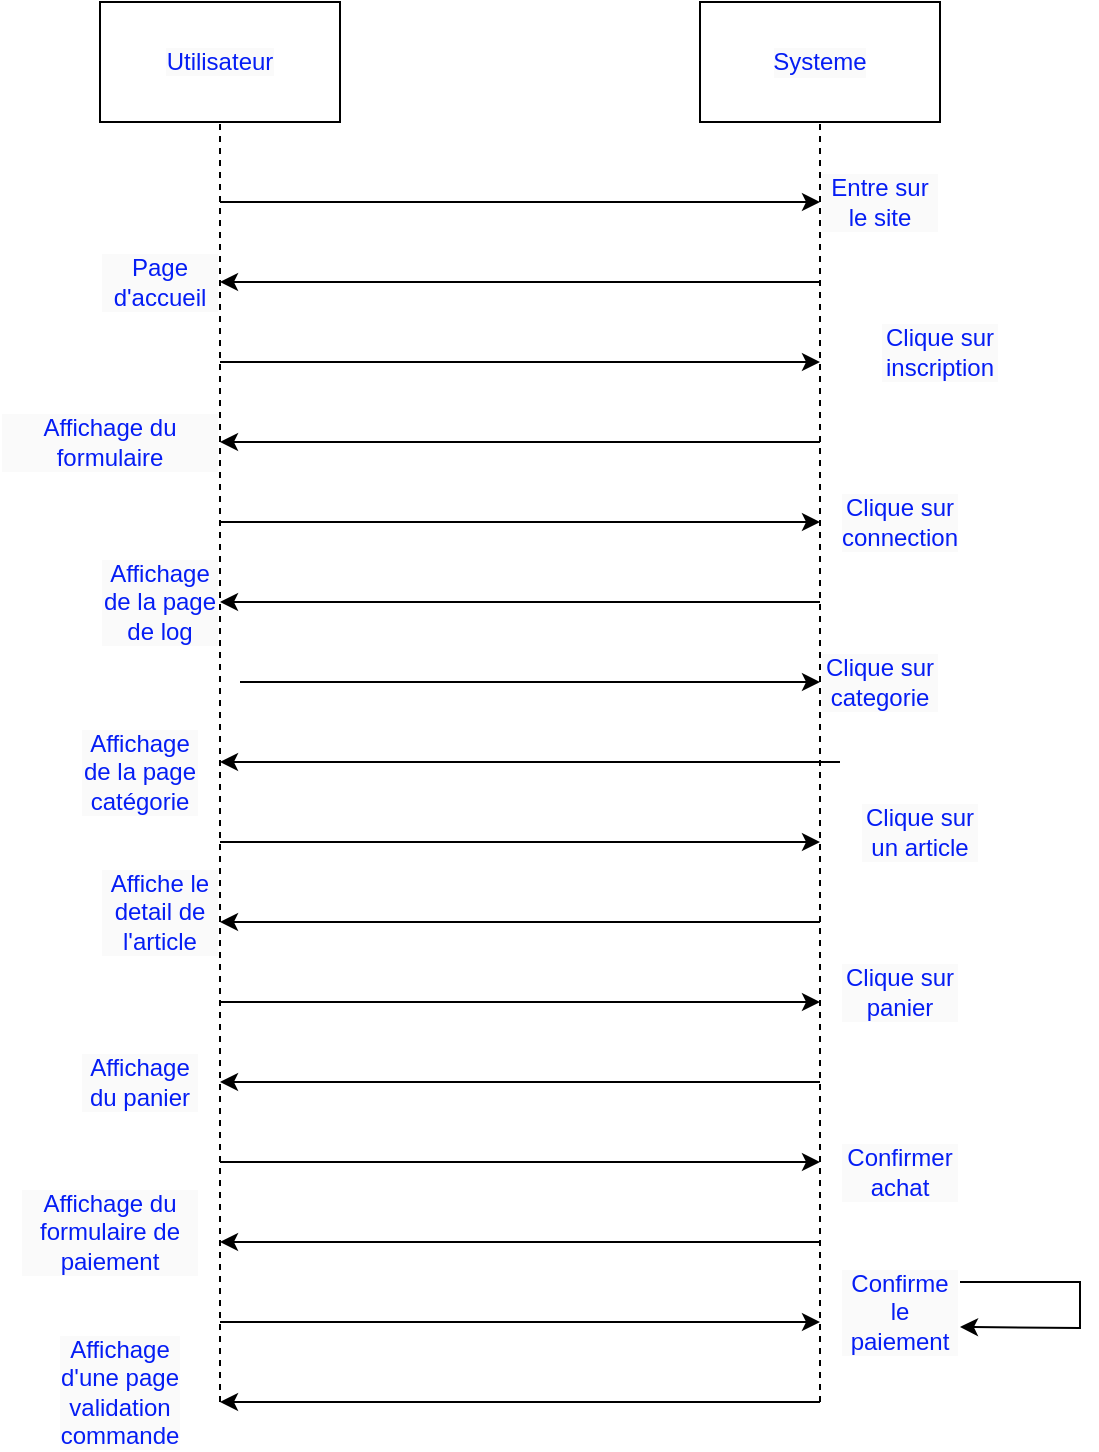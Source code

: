 <mxfile version="20.5.3" type="device"><diagram id="G566A13st_WkzrJYzC7E" name="Page-1"><mxGraphModel dx="998" dy="579" grid="1" gridSize="10" guides="1" tooltips="1" connect="1" arrows="1" fold="1" page="1" pageScale="1" pageWidth="827" pageHeight="1169" math="0" shadow="0"><root><mxCell id="0"/><mxCell id="1" parent="0"/><mxCell id="LpEqk6jZrVp9eu3JGNRU-1" value="" style="rounded=0;whiteSpace=wrap;html=1;" vertex="1" parent="1"><mxGeometry x="70" y="60" width="120" height="60" as="geometry"/></mxCell><mxCell id="LpEqk6jZrVp9eu3JGNRU-2" value="&lt;font color=&quot;#051df4&quot; style=&quot;background-color: rgb(250, 250, 250);&quot;&gt;Utilisateur&lt;/font&gt;" style="text;html=1;strokeColor=none;fillColor=none;align=center;verticalAlign=middle;whiteSpace=wrap;rounded=0;" vertex="1" parent="1"><mxGeometry x="100" y="75" width="60" height="30" as="geometry"/></mxCell><mxCell id="LpEqk6jZrVp9eu3JGNRU-3" value="" style="rounded=0;whiteSpace=wrap;html=1;labelBackgroundColor=#FAFAFA;fontColor=#051DF4;" vertex="1" parent="1"><mxGeometry x="370" y="60" width="120" height="60" as="geometry"/></mxCell><mxCell id="LpEqk6jZrVp9eu3JGNRU-4" value="Systeme" style="text;html=1;strokeColor=none;fillColor=none;align=center;verticalAlign=middle;whiteSpace=wrap;rounded=0;labelBackgroundColor=#FAFAFA;fontColor=#051DF4;" vertex="1" parent="1"><mxGeometry x="400" y="75" width="60" height="30" as="geometry"/></mxCell><mxCell id="LpEqk6jZrVp9eu3JGNRU-5" value="" style="endArrow=none;dashed=1;html=1;rounded=0;fontColor=#051DF4;entryX=0.5;entryY=1;entryDx=0;entryDy=0;" edge="1" parent="1" target="LpEqk6jZrVp9eu3JGNRU-3"><mxGeometry width="50" height="50" relative="1" as="geometry"><mxPoint x="430" y="760" as="sourcePoint"/><mxPoint x="440" y="280" as="targetPoint"/></mxGeometry></mxCell><mxCell id="LpEqk6jZrVp9eu3JGNRU-6" value="" style="endArrow=none;dashed=1;html=1;rounded=0;fontColor=#051DF4;entryX=0.5;entryY=1;entryDx=0;entryDy=0;" edge="1" parent="1" target="LpEqk6jZrVp9eu3JGNRU-1"><mxGeometry width="50" height="50" relative="1" as="geometry"><mxPoint x="130" y="760" as="sourcePoint"/><mxPoint x="440" y="280" as="targetPoint"/></mxGeometry></mxCell><mxCell id="LpEqk6jZrVp9eu3JGNRU-7" value="" style="endArrow=classic;html=1;rounded=0;fontColor=#051DF4;" edge="1" parent="1" target="LpEqk6jZrVp9eu3JGNRU-8"><mxGeometry width="50" height="50" relative="1" as="geometry"><mxPoint x="130" y="160" as="sourcePoint"/><mxPoint x="430" y="160" as="targetPoint"/></mxGeometry></mxCell><mxCell id="LpEqk6jZrVp9eu3JGNRU-8" value="Entre sur le site" style="text;html=1;strokeColor=none;fillColor=none;align=center;verticalAlign=middle;whiteSpace=wrap;rounded=0;labelBackgroundColor=#FAFAFA;fontColor=#051DF4;" vertex="1" parent="1"><mxGeometry x="430" y="145" width="60" height="30" as="geometry"/></mxCell><mxCell id="LpEqk6jZrVp9eu3JGNRU-9" value="" style="endArrow=classic;html=1;rounded=0;fontColor=#051DF4;" edge="1" parent="1" target="LpEqk6jZrVp9eu3JGNRU-12"><mxGeometry width="50" height="50" relative="1" as="geometry"><mxPoint x="430" y="200" as="sourcePoint"/><mxPoint x="130" y="200" as="targetPoint"/></mxGeometry></mxCell><mxCell id="LpEqk6jZrVp9eu3JGNRU-12" value="Page d'accueil" style="text;html=1;strokeColor=none;fillColor=none;align=center;verticalAlign=middle;whiteSpace=wrap;rounded=0;labelBackgroundColor=#FAFAFA;fontColor=#051DF4;" vertex="1" parent="1"><mxGeometry x="70" y="185" width="60" height="30" as="geometry"/></mxCell><mxCell id="LpEqk6jZrVp9eu3JGNRU-13" value="" style="endArrow=classic;html=1;rounded=0;fontColor=#051DF4;" edge="1" parent="1"><mxGeometry width="50" height="50" relative="1" as="geometry"><mxPoint x="130" y="240" as="sourcePoint"/><mxPoint x="430" y="240" as="targetPoint"/></mxGeometry></mxCell><mxCell id="LpEqk6jZrVp9eu3JGNRU-14" value="Clique sur inscription" style="text;html=1;strokeColor=none;fillColor=none;align=center;verticalAlign=middle;whiteSpace=wrap;rounded=0;labelBackgroundColor=#FAFAFA;fontColor=#051DF4;" vertex="1" parent="1"><mxGeometry x="460" y="220" width="60" height="30" as="geometry"/></mxCell><mxCell id="LpEqk6jZrVp9eu3JGNRU-17" value="" style="endArrow=classic;html=1;rounded=0;fontColor=#051DF4;" edge="1" parent="1" target="LpEqk6jZrVp9eu3JGNRU-18"><mxGeometry width="50" height="50" relative="1" as="geometry"><mxPoint x="430" y="280" as="sourcePoint"/><mxPoint x="130" y="280" as="targetPoint"/></mxGeometry></mxCell><mxCell id="LpEqk6jZrVp9eu3JGNRU-18" value="Affichage du formulaire" style="text;html=1;strokeColor=none;fillColor=none;align=center;verticalAlign=middle;whiteSpace=wrap;rounded=0;labelBackgroundColor=#FAFAFA;fontColor=#051DF4;" vertex="1" parent="1"><mxGeometry x="20" y="265" width="110" height="30" as="geometry"/></mxCell><mxCell id="LpEqk6jZrVp9eu3JGNRU-19" value="" style="endArrow=classic;html=1;rounded=0;fontColor=#051DF4;" edge="1" parent="1"><mxGeometry width="50" height="50" relative="1" as="geometry"><mxPoint x="130" y="320" as="sourcePoint"/><mxPoint x="430" y="320" as="targetPoint"/></mxGeometry></mxCell><mxCell id="LpEqk6jZrVp9eu3JGNRU-20" value="Clique sur connection" style="text;html=1;strokeColor=none;fillColor=none;align=center;verticalAlign=middle;whiteSpace=wrap;rounded=0;labelBackgroundColor=#FAFAFA;fontColor=#051DF4;" vertex="1" parent="1"><mxGeometry x="440" y="305" width="60" height="30" as="geometry"/></mxCell><mxCell id="LpEqk6jZrVp9eu3JGNRU-21" value="" style="endArrow=classic;html=1;rounded=0;fontColor=#051DF4;" edge="1" parent="1" target="LpEqk6jZrVp9eu3JGNRU-22"><mxGeometry width="50" height="50" relative="1" as="geometry"><mxPoint x="430" y="360" as="sourcePoint"/><mxPoint x="130" y="360" as="targetPoint"/></mxGeometry></mxCell><mxCell id="LpEqk6jZrVp9eu3JGNRU-22" value="Affichage de la page de log" style="text;html=1;strokeColor=none;fillColor=none;align=center;verticalAlign=middle;whiteSpace=wrap;rounded=0;labelBackgroundColor=#FAFAFA;fontColor=#051DF4;" vertex="1" parent="1"><mxGeometry x="70" y="345" width="60" height="30" as="geometry"/></mxCell><mxCell id="LpEqk6jZrVp9eu3JGNRU-23" value="" style="endArrow=classic;html=1;rounded=0;fontColor=#051DF4;" edge="1" parent="1" target="LpEqk6jZrVp9eu3JGNRU-24"><mxGeometry width="50" height="50" relative="1" as="geometry"><mxPoint x="140" y="400" as="sourcePoint"/><mxPoint x="430" y="400" as="targetPoint"/><Array as="points"><mxPoint x="290" y="400"/></Array></mxGeometry></mxCell><mxCell id="LpEqk6jZrVp9eu3JGNRU-24" value="Clique sur categorie" style="text;html=1;strokeColor=none;fillColor=none;align=center;verticalAlign=middle;whiteSpace=wrap;rounded=0;labelBackgroundColor=#FAFAFA;fontColor=#051DF4;" vertex="1" parent="1"><mxGeometry x="430" y="385" width="60" height="30" as="geometry"/></mxCell><mxCell id="LpEqk6jZrVp9eu3JGNRU-25" value="" style="endArrow=classic;html=1;rounded=0;fontColor=#051DF4;" edge="1" parent="1"><mxGeometry width="50" height="50" relative="1" as="geometry"><mxPoint x="440" y="440" as="sourcePoint"/><mxPoint x="130" y="440" as="targetPoint"/></mxGeometry></mxCell><mxCell id="LpEqk6jZrVp9eu3JGNRU-26" value="Affichage de la page catégorie" style="text;html=1;strokeColor=none;fillColor=none;align=center;verticalAlign=middle;whiteSpace=wrap;rounded=0;labelBackgroundColor=#FAFAFA;fontColor=#051DF4;" vertex="1" parent="1"><mxGeometry x="60" y="430" width="60" height="30" as="geometry"/></mxCell><mxCell id="LpEqk6jZrVp9eu3JGNRU-28" value="" style="endArrow=classic;html=1;rounded=0;fontColor=#051DF4;" edge="1" parent="1"><mxGeometry width="50" height="50" relative="1" as="geometry"><mxPoint x="130" y="480" as="sourcePoint"/><mxPoint x="430" y="480" as="targetPoint"/></mxGeometry></mxCell><mxCell id="LpEqk6jZrVp9eu3JGNRU-29" value="Clique sur un article" style="text;html=1;strokeColor=none;fillColor=none;align=center;verticalAlign=middle;whiteSpace=wrap;rounded=0;labelBackgroundColor=#FAFAFA;fontColor=#051DF4;" vertex="1" parent="1"><mxGeometry x="450" y="460" width="60" height="30" as="geometry"/></mxCell><mxCell id="LpEqk6jZrVp9eu3JGNRU-30" value="" style="endArrow=classic;html=1;rounded=0;fontColor=#051DF4;" edge="1" parent="1"><mxGeometry width="50" height="50" relative="1" as="geometry"><mxPoint x="430" y="520" as="sourcePoint"/><mxPoint x="130" y="520" as="targetPoint"/></mxGeometry></mxCell><mxCell id="LpEqk6jZrVp9eu3JGNRU-31" value="Affiche le detail de l'article" style="text;html=1;strokeColor=none;fillColor=none;align=center;verticalAlign=middle;whiteSpace=wrap;rounded=0;labelBackgroundColor=#FAFAFA;fontColor=#051DF4;" vertex="1" parent="1"><mxGeometry x="70" y="500" width="60" height="30" as="geometry"/></mxCell><mxCell id="LpEqk6jZrVp9eu3JGNRU-32" value="" style="endArrow=classic;html=1;rounded=0;fontColor=#051DF4;" edge="1" parent="1"><mxGeometry width="50" height="50" relative="1" as="geometry"><mxPoint x="130" y="560" as="sourcePoint"/><mxPoint x="430" y="560" as="targetPoint"/></mxGeometry></mxCell><mxCell id="LpEqk6jZrVp9eu3JGNRU-33" value="Clique sur panier" style="text;html=1;strokeColor=none;fillColor=none;align=center;verticalAlign=middle;whiteSpace=wrap;rounded=0;labelBackgroundColor=#FAFAFA;fontColor=#051DF4;" vertex="1" parent="1"><mxGeometry x="440" y="540" width="60" height="30" as="geometry"/></mxCell><mxCell id="LpEqk6jZrVp9eu3JGNRU-34" value="Affichage du panier" style="text;html=1;strokeColor=none;fillColor=none;align=center;verticalAlign=middle;whiteSpace=wrap;rounded=0;labelBackgroundColor=#FAFAFA;fontColor=#051DF4;" vertex="1" parent="1"><mxGeometry x="60" y="585" width="60" height="30" as="geometry"/></mxCell><mxCell id="LpEqk6jZrVp9eu3JGNRU-35" value="Confirmer achat" style="text;html=1;strokeColor=none;fillColor=none;align=center;verticalAlign=middle;whiteSpace=wrap;rounded=0;labelBackgroundColor=#FAFAFA;fontColor=#051DF4;" vertex="1" parent="1"><mxGeometry x="440" y="630" width="60" height="30" as="geometry"/></mxCell><mxCell id="LpEqk6jZrVp9eu3JGNRU-36" value="Affichage du formulaire de paiement" style="text;html=1;strokeColor=none;fillColor=none;align=center;verticalAlign=middle;whiteSpace=wrap;rounded=0;labelBackgroundColor=#FAFAFA;fontColor=#051DF4;" vertex="1" parent="1"><mxGeometry x="30" y="660" width="90" height="30" as="geometry"/></mxCell><mxCell id="LpEqk6jZrVp9eu3JGNRU-37" value="Confirme le paiement" style="text;html=1;strokeColor=none;fillColor=none;align=center;verticalAlign=middle;whiteSpace=wrap;rounded=0;labelBackgroundColor=#FAFAFA;fontColor=#051DF4;" vertex="1" parent="1"><mxGeometry x="440" y="700" width="60" height="30" as="geometry"/></mxCell><mxCell id="LpEqk6jZrVp9eu3JGNRU-38" value="Affichage d'une page validation commande" style="text;html=1;strokeColor=none;fillColor=none;align=center;verticalAlign=middle;whiteSpace=wrap;rounded=0;labelBackgroundColor=#FAFAFA;fontColor=#051DF4;" vertex="1" parent="1"><mxGeometry x="50" y="740" width="60" height="30" as="geometry"/></mxCell><mxCell id="LpEqk6jZrVp9eu3JGNRU-39" value="" style="endArrow=classic;html=1;rounded=0;fontColor=#051DF4;" edge="1" parent="1"><mxGeometry width="50" height="50" relative="1" as="geometry"><mxPoint x="130" y="640" as="sourcePoint"/><mxPoint x="430" y="640" as="targetPoint"/></mxGeometry></mxCell><mxCell id="LpEqk6jZrVp9eu3JGNRU-42" value="" style="endArrow=classic;html=1;rounded=0;fontColor=#051DF4;" edge="1" parent="1"><mxGeometry width="50" height="50" relative="1" as="geometry"><mxPoint x="430" y="600" as="sourcePoint"/><mxPoint x="130" y="600" as="targetPoint"/></mxGeometry></mxCell><mxCell id="LpEqk6jZrVp9eu3JGNRU-43" value="" style="endArrow=classic;html=1;rounded=0;fontColor=#051DF4;" edge="1" parent="1"><mxGeometry width="50" height="50" relative="1" as="geometry"><mxPoint x="430" y="680" as="sourcePoint"/><mxPoint x="130" y="680" as="targetPoint"/></mxGeometry></mxCell><mxCell id="LpEqk6jZrVp9eu3JGNRU-45" value="" style="endArrow=classic;html=1;rounded=0;fontColor=#051DF4;exitX=1;exitY=0;exitDx=0;exitDy=0;entryX=1;entryY=0.75;entryDx=0;entryDy=0;" edge="1" parent="1" source="LpEqk6jZrVp9eu3JGNRU-37" target="LpEqk6jZrVp9eu3JGNRU-37"><mxGeometry width="50" height="50" relative="1" as="geometry"><mxPoint x="390" y="530" as="sourcePoint"/><mxPoint x="520" y="750" as="targetPoint"/><Array as="points"><mxPoint x="560" y="700"/><mxPoint x="560" y="723"/></Array></mxGeometry></mxCell><mxCell id="LpEqk6jZrVp9eu3JGNRU-46" value="" style="endArrow=classic;html=1;rounded=0;fontColor=#051DF4;" edge="1" parent="1"><mxGeometry width="50" height="50" relative="1" as="geometry"><mxPoint x="130" y="720" as="sourcePoint"/><mxPoint x="430" y="720" as="targetPoint"/></mxGeometry></mxCell><mxCell id="LpEqk6jZrVp9eu3JGNRU-47" value="" style="endArrow=classic;html=1;rounded=0;fontColor=#051DF4;" edge="1" parent="1"><mxGeometry width="50" height="50" relative="1" as="geometry"><mxPoint x="430" y="760" as="sourcePoint"/><mxPoint x="130" y="760" as="targetPoint"/></mxGeometry></mxCell></root></mxGraphModel></diagram></mxfile>